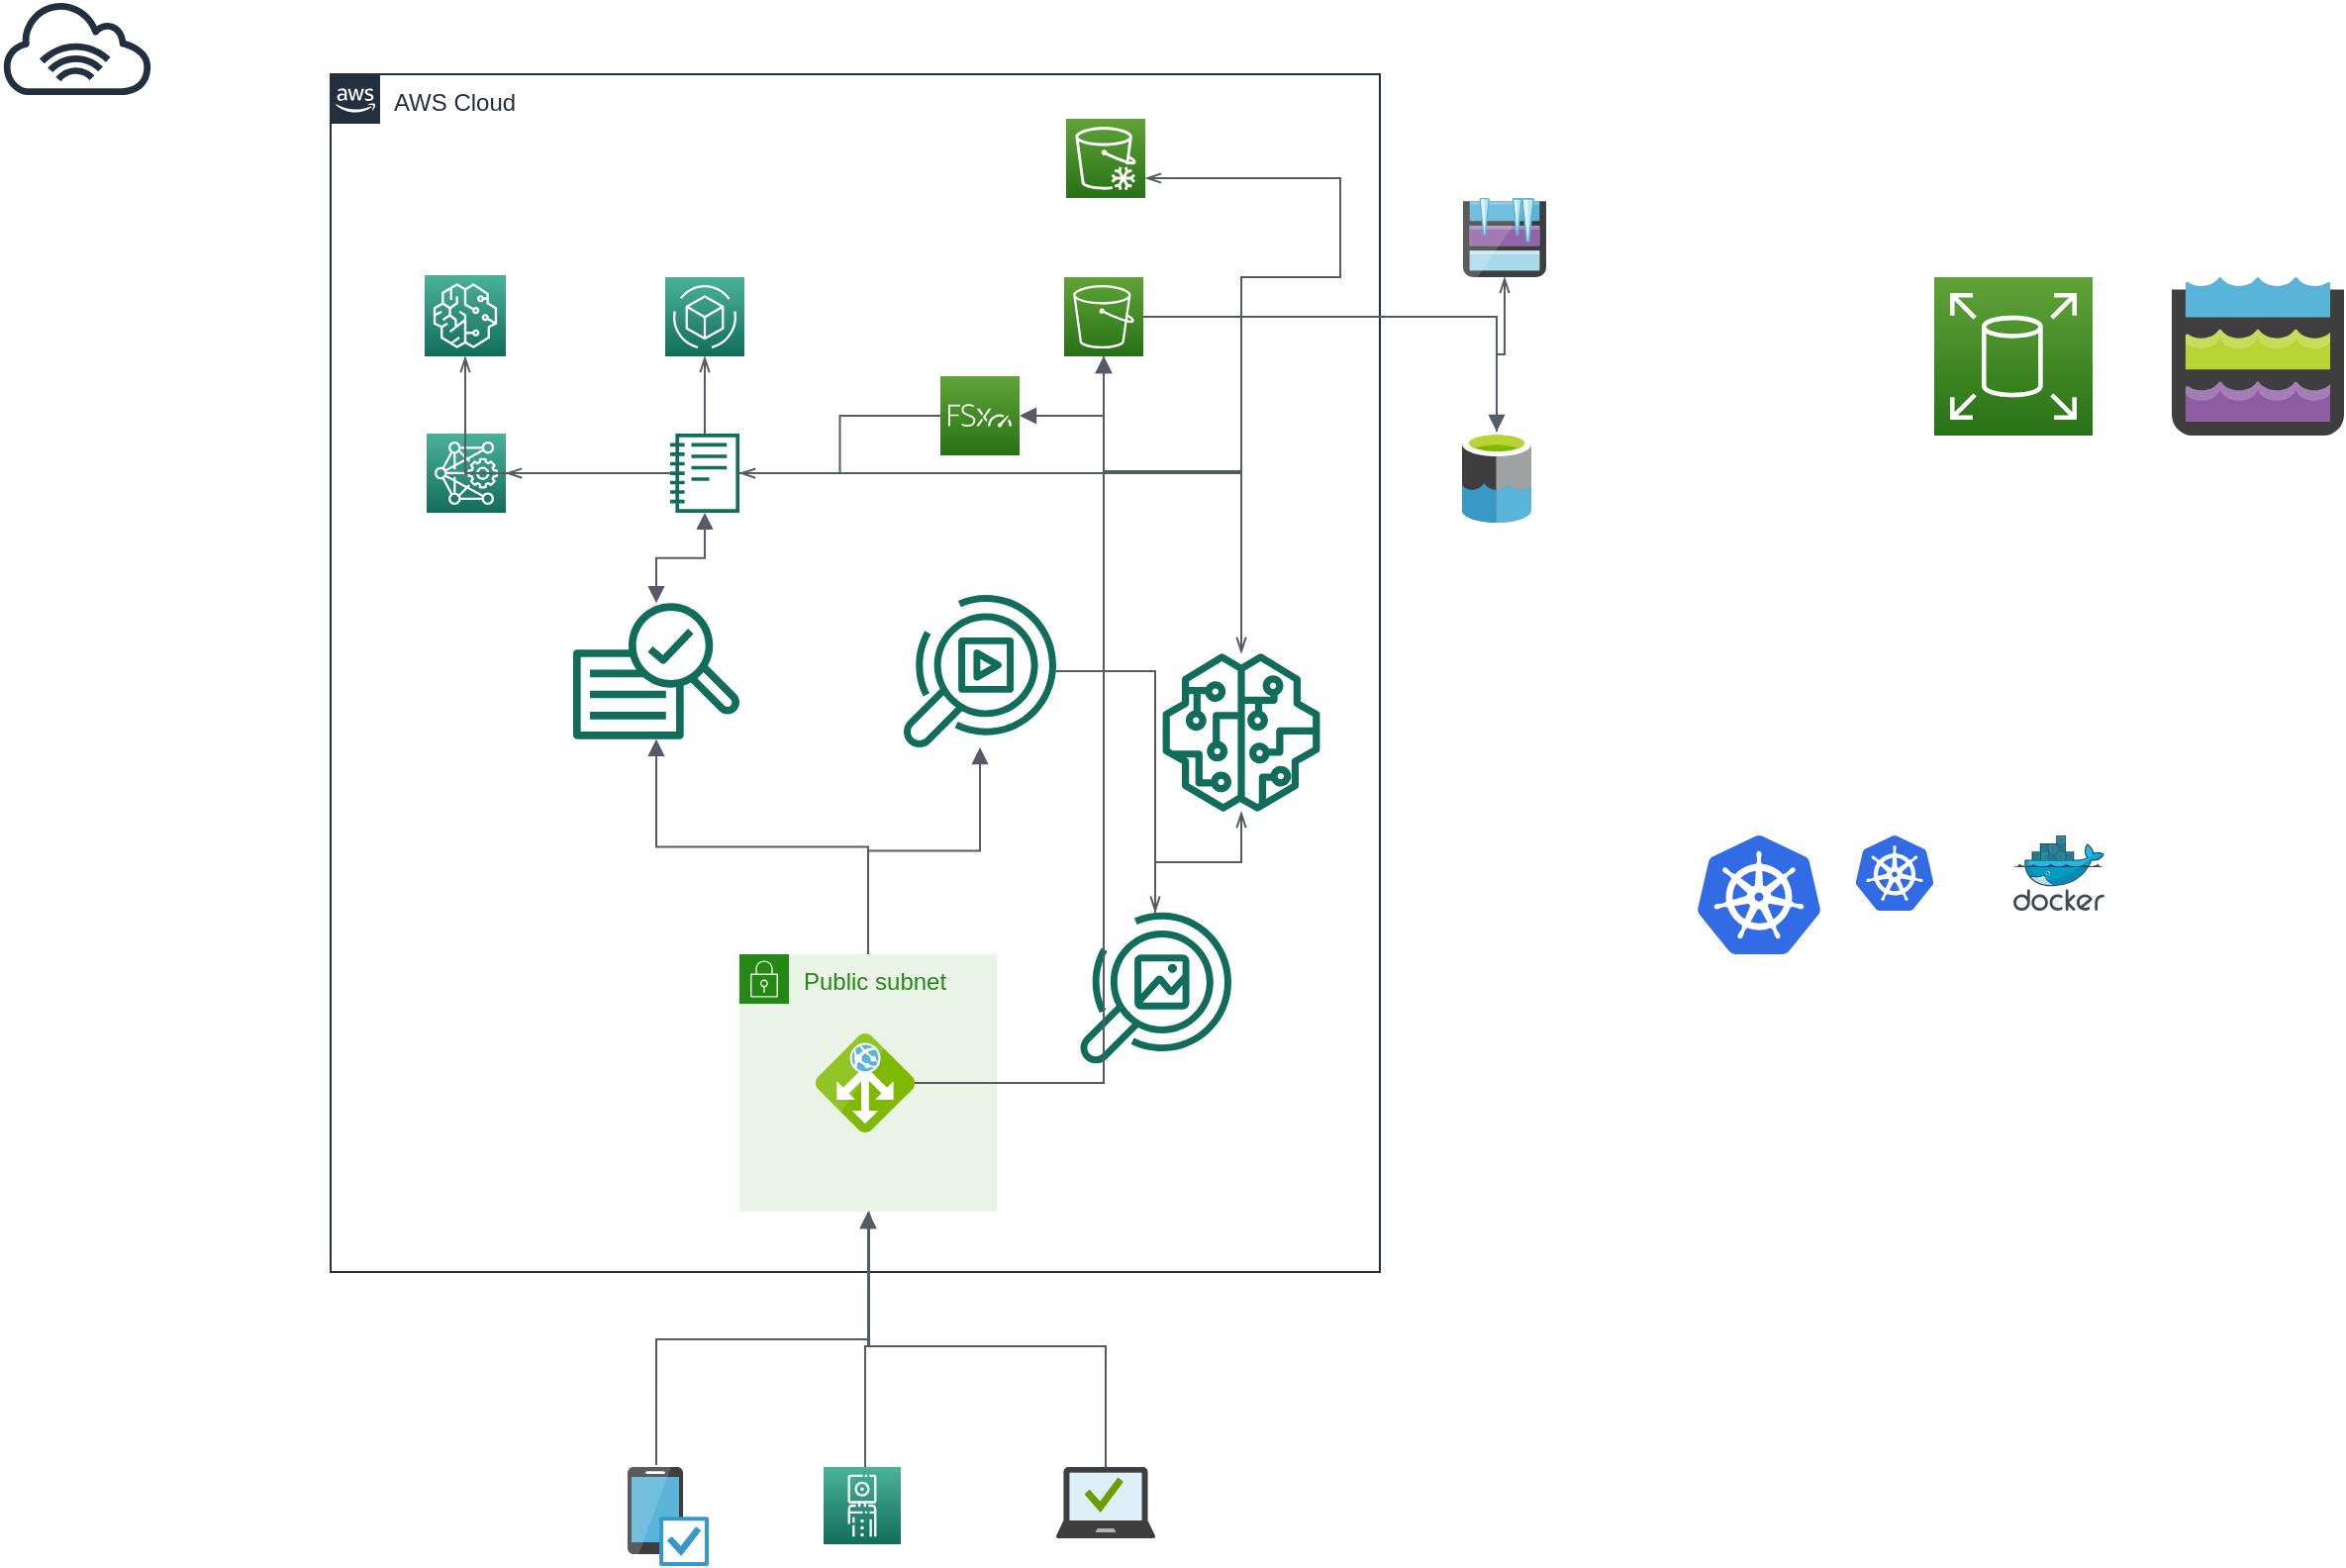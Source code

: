 <mxfile version="12.3.9" type="github" pages="1">
  <diagram id="Vi1aT1RHCRX_PTjctU80" name="Page-1">
    <mxGraphModel dx="1380" dy="774" grid="1" gridSize="10" guides="1" tooltips="1" connect="1" arrows="1" fold="1" page="1" pageScale="1" pageWidth="850" pageHeight="1100" math="0" shadow="0">
      <root>
        <mxCell id="0"/>
        <mxCell id="1" parent="0"/>
        <mxCell id="LKrPCMcQ-oBAEZSnCPAM-34" value="AWS Cloud" style="points=[[0,0],[0.25,0],[0.5,0],[0.75,0],[1,0],[1,0.25],[1,0.5],[1,0.75],[1,1],[0.75,1],[0.5,1],[0.25,1],[0,1],[0,0.75],[0,0.5],[0,0.25]];outlineConnect=0;gradientColor=none;html=1;whiteSpace=wrap;fontSize=12;fontStyle=0;shape=mxgraph.aws4.group;grIcon=mxgraph.aws4.group_aws_cloud_alt;strokeColor=#232F3E;fillColor=none;verticalAlign=top;align=left;spacingLeft=30;fontColor=#232F3E;dashed=0;" vertex="1" parent="1">
          <mxGeometry x="190" y="177.5" width="530" height="605" as="geometry"/>
        </mxCell>
        <mxCell id="LKrPCMcQ-oBAEZSnCPAM-1" value="" style="outlineConnect=0;fontColor=#232F3E;gradientColor=#4AB29A;gradientDirection=north;fillColor=#116D5B;strokeColor=#ffffff;dashed=0;verticalLabelPosition=bottom;verticalAlign=top;align=center;html=1;fontSize=12;fontStyle=0;aspect=fixed;shape=mxgraph.aws4.resourceIcon;resIcon=mxgraph.aws4.apache_mxnet_on_aws;" vertex="1" parent="1">
          <mxGeometry x="359" y="280" width="40" height="40" as="geometry"/>
        </mxCell>
        <mxCell id="LKrPCMcQ-oBAEZSnCPAM-2" value="" style="outlineConnect=0;fontColor=#232F3E;gradientColor=#4AB29A;gradientDirection=north;fillColor=#116D5B;strokeColor=#ffffff;dashed=0;verticalLabelPosition=bottom;verticalAlign=top;align=center;html=1;fontSize=12;fontStyle=0;aspect=fixed;shape=mxgraph.aws4.resourceIcon;resIcon=mxgraph.aws4.deep_learning_amis;" vertex="1" parent="1">
          <mxGeometry x="238.5" y="359" width="40" height="40" as="geometry"/>
        </mxCell>
        <mxCell id="LKrPCMcQ-oBAEZSnCPAM-3" value="" style="outlineConnect=0;fontColor=#232F3E;gradientColor=#4AB29A;gradientDirection=north;fillColor=#116D5B;strokeColor=#ffffff;dashed=0;verticalLabelPosition=bottom;verticalAlign=top;align=center;html=1;fontSize=12;fontStyle=0;aspect=fixed;shape=mxgraph.aws4.resourceIcon;resIcon=mxgraph.aws4.deeplens;" vertex="1" parent="1">
          <mxGeometry x="439" y="881" width="39" height="39" as="geometry"/>
        </mxCell>
        <mxCell id="LKrPCMcQ-oBAEZSnCPAM-4" value="" style="outlineConnect=0;fontColor=#232F3E;gradientColor=#4AB29A;gradientDirection=north;fillColor=#116D5B;strokeColor=#ffffff;dashed=0;verticalLabelPosition=bottom;verticalAlign=top;align=center;html=1;fontSize=12;fontStyle=0;aspect=fixed;shape=mxgraph.aws4.resourceIcon;resIcon=mxgraph.aws4.sagemaker;" vertex="1" parent="1">
          <mxGeometry x="237.5" y="279" width="41" height="41" as="geometry"/>
        </mxCell>
        <mxCell id="LKrPCMcQ-oBAEZSnCPAM-5" value="" style="outlineConnect=0;fontColor=#232F3E;gradientColor=none;fillColor=#116D5B;strokeColor=none;dashed=0;verticalLabelPosition=bottom;verticalAlign=top;align=center;html=1;fontSize=12;fontStyle=0;aspect=fixed;pointerEvents=1;shape=mxgraph.aws4.sagemaker_notebook;" vertex="1" parent="1">
          <mxGeometry x="361.5" y="359" width="35" height="40" as="geometry"/>
        </mxCell>
        <mxCell id="LKrPCMcQ-oBAEZSnCPAM-6" value="" style="outlineConnect=0;fontColor=#232F3E;gradientColor=none;fillColor=#116D5B;strokeColor=none;dashed=0;verticalLabelPosition=bottom;verticalAlign=top;align=center;html=1;fontSize=12;fontStyle=0;aspect=fixed;pointerEvents=1;shape=mxgraph.aws4.sagemaker_model;" vertex="1" parent="1">
          <mxGeometry x="610" y="470" width="80" height="80" as="geometry"/>
        </mxCell>
        <mxCell id="LKrPCMcQ-oBAEZSnCPAM-7" value="" style="outlineConnect=0;fontColor=#232F3E;gradientColor=none;fillColor=#116D5B;strokeColor=none;dashed=0;verticalLabelPosition=bottom;verticalAlign=top;align=center;html=1;fontSize=12;fontStyle=0;aspect=fixed;pointerEvents=1;shape=mxgraph.aws4.sagemaker_train;" vertex="1" parent="1">
          <mxGeometry x="312.5" y="444" width="84" height="70" as="geometry"/>
        </mxCell>
        <mxCell id="LKrPCMcQ-oBAEZSnCPAM-8" value="" style="outlineConnect=0;fontColor=#232F3E;gradientColor=none;fillColor=#116D5B;strokeColor=none;dashed=0;verticalLabelPosition=bottom;verticalAlign=top;align=center;html=1;fontSize=12;fontStyle=0;aspect=fixed;pointerEvents=1;shape=mxgraph.aws4.rekognition_video;" vertex="1" parent="1">
          <mxGeometry x="479.5" y="440" width="77" height="78" as="geometry"/>
        </mxCell>
        <mxCell id="LKrPCMcQ-oBAEZSnCPAM-9" value="" style="outlineConnect=0;fontColor=#232F3E;gradientColor=none;fillColor=#116D5B;strokeColor=none;dashed=0;verticalLabelPosition=bottom;verticalAlign=top;align=center;html=1;fontSize=12;fontStyle=0;aspect=fixed;pointerEvents=1;shape=mxgraph.aws4.rekognition_image;" vertex="1" parent="1">
          <mxGeometry x="568" y="600" width="77" height="78" as="geometry"/>
        </mxCell>
        <mxCell id="LKrPCMcQ-oBAEZSnCPAM-10" value="" style="outlineConnect=0;fontColor=#232F3E;gradientColor=#60A337;gradientDirection=north;fillColor=#277116;strokeColor=#ffffff;dashed=0;verticalLabelPosition=bottom;verticalAlign=top;align=center;html=1;fontSize=12;fontStyle=0;aspect=fixed;shape=mxgraph.aws4.resourceIcon;resIcon=mxgraph.aws4.glacier;" vertex="1" parent="1">
          <mxGeometry x="561.5" y="200" width="40" height="40" as="geometry"/>
        </mxCell>
        <mxCell id="LKrPCMcQ-oBAEZSnCPAM-11" value="" style="outlineConnect=0;fontColor=#232F3E;gradientColor=#60A337;gradientDirection=north;fillColor=#277116;strokeColor=#ffffff;dashed=0;verticalLabelPosition=bottom;verticalAlign=top;align=center;html=1;fontSize=12;fontStyle=0;aspect=fixed;shape=mxgraph.aws4.resourceIcon;resIcon=mxgraph.aws4.s3;" vertex="1" parent="1">
          <mxGeometry x="560.5" y="280" width="40" height="40" as="geometry"/>
        </mxCell>
        <mxCell id="LKrPCMcQ-oBAEZSnCPAM-12" value="" style="outlineConnect=0;fontColor=#232F3E;gradientColor=#60A337;gradientDirection=north;fillColor=#277116;strokeColor=#ffffff;dashed=0;verticalLabelPosition=bottom;verticalAlign=top;align=center;html=1;fontSize=12;fontStyle=0;aspect=fixed;shape=mxgraph.aws4.resourceIcon;resIcon=mxgraph.aws4.fsx_for_lustre;" vertex="1" parent="1">
          <mxGeometry x="498" y="330" width="40" height="40" as="geometry"/>
        </mxCell>
        <mxCell id="LKrPCMcQ-oBAEZSnCPAM-15" value="" style="aspect=fixed;html=1;points=[];align=center;image;fontSize=12;image=img/lib/mscae/Kubernetes.svg;" vertex="1" parent="1">
          <mxGeometry x="880" y="562" width="63" height="60" as="geometry"/>
        </mxCell>
        <mxCell id="LKrPCMcQ-oBAEZSnCPAM-16" value="" style="aspect=fixed;html=1;points=[];align=center;image;fontSize=12;image=img/lib/mscae/Docker.svg;" vertex="1" parent="1">
          <mxGeometry x="1040" y="562" width="46" height="38" as="geometry"/>
        </mxCell>
        <mxCell id="LKrPCMcQ-oBAEZSnCPAM-22" value="" style="aspect=fixed;html=1;points=[];align=center;image;fontSize=12;image=img/lib/mscae/Data_Lake.svg;" vertex="1" parent="1">
          <mxGeometry x="761.5" y="358" width="35" height="46" as="geometry"/>
        </mxCell>
        <mxCell id="LKrPCMcQ-oBAEZSnCPAM-23" value="" style="aspect=fixed;html=1;points=[];align=center;image;fontSize=12;image=img/lib/mscae/Managed_Desktop.svg;" vertex="1" parent="1">
          <mxGeometry x="556.5" y="881" width="50" height="36" as="geometry"/>
        </mxCell>
        <mxCell id="LKrPCMcQ-oBAEZSnCPAM-24" value="" style="aspect=fixed;html=1;points=[];align=center;image;fontSize=12;image=img/lib/mscae/Device_Compliance.svg;" vertex="1" parent="1">
          <mxGeometry x="340" y="881" width="41" height="50" as="geometry"/>
        </mxCell>
        <mxCell id="LKrPCMcQ-oBAEZSnCPAM-28" value="" style="outlineConnect=0;fontColor=#232F3E;gradientColor=#60A337;gradientDirection=north;fillColor=#277116;strokeColor=#ffffff;dashed=0;verticalLabelPosition=bottom;verticalAlign=top;align=center;html=1;fontSize=12;fontStyle=0;aspect=fixed;shape=mxgraph.aws4.resourceIcon;resIcon=mxgraph.aws4.elastic_block_store;" vertex="1" parent="1">
          <mxGeometry x="1000" y="280" width="80" height="80" as="geometry"/>
        </mxCell>
        <mxCell id="LKrPCMcQ-oBAEZSnCPAM-29" value="" style="aspect=fixed;html=1;points=[];align=center;image;fontSize=12;image=img/lib/mscae/Kubernetes.svg;" vertex="1" parent="1">
          <mxGeometry x="960" y="562" width="40" height="38" as="geometry"/>
        </mxCell>
        <mxCell id="LKrPCMcQ-oBAEZSnCPAM-31" value="" style="aspect=fixed;html=1;points=[];align=center;image;fontSize=12;image=img/lib/mscae/Data_Lake_Storage.svg;" vertex="1" parent="1">
          <mxGeometry x="1120" y="280" width="87" height="80" as="geometry"/>
        </mxCell>
        <mxCell id="LKrPCMcQ-oBAEZSnCPAM-32" value="" style="aspect=fixed;html=1;points=[];align=center;image;fontSize=12;image=img/lib/mscae/Archive_Storage.svg;" vertex="1" parent="1">
          <mxGeometry x="762" y="240" width="42" height="40" as="geometry"/>
        </mxCell>
        <mxCell id="LKrPCMcQ-oBAEZSnCPAM-33" value="" style="outlineConnect=0;fontColor=#232F3E;gradientColor=none;fillColor=#232F3E;strokeColor=none;dashed=0;verticalLabelPosition=bottom;verticalAlign=top;align=center;html=1;fontSize=12;fontStyle=0;aspect=fixed;pointerEvents=1;shape=mxgraph.aws4.internet_alt1;" vertex="1" parent="1">
          <mxGeometry x="23" y="140" width="78" height="48" as="geometry"/>
        </mxCell>
        <mxCell id="LKrPCMcQ-oBAEZSnCPAM-44" value="" style="group" vertex="1" connectable="0" parent="1">
          <mxGeometry x="396.5" y="622" width="130" height="130" as="geometry"/>
        </mxCell>
        <mxCell id="LKrPCMcQ-oBAEZSnCPAM-36" value="Public subnet" style="points=[[0,0],[0.25,0],[0.5,0],[0.75,0],[1,0],[1,0.25],[1,0.5],[1,0.75],[1,1],[0.75,1],[0.5,1],[0.25,1],[0,1],[0,0.75],[0,0.5],[0,0.25]];outlineConnect=0;gradientColor=none;html=1;whiteSpace=wrap;fontSize=12;fontStyle=0;shape=mxgraph.aws4.group;grIcon=mxgraph.aws4.group_security_group;grStroke=0;strokeColor=#248814;fillColor=#E9F3E6;verticalAlign=top;align=left;spacingLeft=30;fontColor=#248814;dashed=0;" vertex="1" parent="LKrPCMcQ-oBAEZSnCPAM-44">
          <mxGeometry width="130" height="130" as="geometry"/>
        </mxCell>
        <mxCell id="LKrPCMcQ-oBAEZSnCPAM-27" value="" style="aspect=fixed;html=1;points=[];align=center;image;fontSize=12;image=img/lib/mscae/Application_Gateway.svg;" vertex="1" parent="LKrPCMcQ-oBAEZSnCPAM-44">
          <mxGeometry x="38.5" y="40" width="50" height="50" as="geometry"/>
        </mxCell>
        <mxCell id="LKrPCMcQ-oBAEZSnCPAM-45" value="" style="edgeStyle=orthogonalEdgeStyle;html=1;endArrow=block;elbow=vertical;startArrow=none;endFill=1;strokeColor=#545B64;rounded=0;exitX=0.354;exitY=-0.02;exitDx=0;exitDy=0;exitPerimeter=0;" edge="1" parent="1" source="LKrPCMcQ-oBAEZSnCPAM-24" target="LKrPCMcQ-oBAEZSnCPAM-36">
          <mxGeometry width="100" relative="1" as="geometry">
            <mxPoint x="380" y="840" as="sourcePoint"/>
            <mxPoint x="480" y="840" as="targetPoint"/>
          </mxGeometry>
        </mxCell>
        <mxCell id="LKrPCMcQ-oBAEZSnCPAM-46" value="" style="edgeStyle=orthogonalEdgeStyle;html=1;endArrow=block;elbow=vertical;startArrow=none;endFill=1;strokeColor=#545B64;rounded=0;entryX=0.5;entryY=1;entryDx=0;entryDy=0;" edge="1" parent="1" source="LKrPCMcQ-oBAEZSnCPAM-23" target="LKrPCMcQ-oBAEZSnCPAM-36">
          <mxGeometry width="100" relative="1" as="geometry">
            <mxPoint x="170" y="860" as="sourcePoint"/>
            <mxPoint x="270" y="860" as="targetPoint"/>
            <Array as="points">
              <mxPoint x="582" y="820"/>
              <mxPoint x="462" y="820"/>
            </Array>
          </mxGeometry>
        </mxCell>
        <mxCell id="LKrPCMcQ-oBAEZSnCPAM-47" value="" style="edgeStyle=orthogonalEdgeStyle;html=1;endArrow=openThin;elbow=vertical;startArrow=none;endFill=0;strokeColor=#545B64;rounded=0;" edge="1" parent="1" source="LKrPCMcQ-oBAEZSnCPAM-3" target="LKrPCMcQ-oBAEZSnCPAM-36">
          <mxGeometry width="100" relative="1" as="geometry">
            <mxPoint x="130" y="910" as="sourcePoint"/>
            <mxPoint x="230" y="910" as="targetPoint"/>
            <Array as="points">
              <mxPoint x="460" y="820"/>
              <mxPoint x="462" y="820"/>
            </Array>
          </mxGeometry>
        </mxCell>
        <mxCell id="LKrPCMcQ-oBAEZSnCPAM-48" value="" style="edgeStyle=orthogonalEdgeStyle;html=1;endArrow=block;elbow=vertical;startArrow=none;endFill=1;strokeColor=#545B64;rounded=0;" edge="1" parent="1" source="LKrPCMcQ-oBAEZSnCPAM-36" target="LKrPCMcQ-oBAEZSnCPAM-7">
          <mxGeometry width="100" relative="1" as="geometry">
            <mxPoint x="300" y="580" as="sourcePoint"/>
            <mxPoint x="400" y="580" as="targetPoint"/>
          </mxGeometry>
        </mxCell>
        <mxCell id="LKrPCMcQ-oBAEZSnCPAM-49" value="" style="edgeStyle=orthogonalEdgeStyle;html=1;endArrow=block;elbow=vertical;startArrow=none;endFill=1;strokeColor=#545B64;rounded=0;" edge="1" parent="1" source="LKrPCMcQ-oBAEZSnCPAM-36" target="LKrPCMcQ-oBAEZSnCPAM-8">
          <mxGeometry width="100" relative="1" as="geometry">
            <mxPoint x="550" y="590" as="sourcePoint"/>
            <mxPoint x="650" y="590" as="targetPoint"/>
          </mxGeometry>
        </mxCell>
        <mxCell id="LKrPCMcQ-oBAEZSnCPAM-50" value="" style="edgeStyle=orthogonalEdgeStyle;html=1;endArrow=openThin;elbow=vertical;startArrow=none;endFill=0;strokeColor=#545B64;rounded=0;" edge="1" parent="1" source="LKrPCMcQ-oBAEZSnCPAM-8" target="LKrPCMcQ-oBAEZSnCPAM-9">
          <mxGeometry width="100" relative="1" as="geometry">
            <mxPoint x="580" y="520" as="sourcePoint"/>
            <mxPoint x="680" y="520" as="targetPoint"/>
          </mxGeometry>
        </mxCell>
        <mxCell id="LKrPCMcQ-oBAEZSnCPAM-51" value="" style="edgeStyle=orthogonalEdgeStyle;html=1;endArrow=openThin;elbow=vertical;startArrow=none;endFill=0;strokeColor=#545B64;rounded=0;" edge="1" parent="1" source="LKrPCMcQ-oBAEZSnCPAM-9" target="LKrPCMcQ-oBAEZSnCPAM-6">
          <mxGeometry width="100" relative="1" as="geometry">
            <mxPoint x="600" y="500" as="sourcePoint"/>
            <mxPoint x="700" y="500" as="targetPoint"/>
          </mxGeometry>
        </mxCell>
        <mxCell id="LKrPCMcQ-oBAEZSnCPAM-52" value="" style="edgeStyle=orthogonalEdgeStyle;html=1;endArrow=openThin;elbow=vertical;startArrow=none;endFill=0;strokeColor=#545B64;rounded=0;" edge="1" parent="1" source="LKrPCMcQ-oBAEZSnCPAM-5" target="LKrPCMcQ-oBAEZSnCPAM-6">
          <mxGeometry width="100" relative="1" as="geometry">
            <mxPoint x="360" y="330" as="sourcePoint"/>
            <mxPoint x="460" y="330" as="targetPoint"/>
          </mxGeometry>
        </mxCell>
        <mxCell id="LKrPCMcQ-oBAEZSnCPAM-53" value="" style="edgeStyle=orthogonalEdgeStyle;html=1;endArrow=openThin;elbow=vertical;startArrow=none;endFill=0;strokeColor=#545B64;rounded=0;" edge="1" parent="1" source="LKrPCMcQ-oBAEZSnCPAM-5" target="LKrPCMcQ-oBAEZSnCPAM-2">
          <mxGeometry width="100" relative="1" as="geometry">
            <mxPoint x="210" y="450" as="sourcePoint"/>
            <mxPoint x="310" y="450" as="targetPoint"/>
          </mxGeometry>
        </mxCell>
        <mxCell id="LKrPCMcQ-oBAEZSnCPAM-54" value="" style="edgeStyle=orthogonalEdgeStyle;html=1;endArrow=openThin;elbow=vertical;startArrow=none;endFill=0;strokeColor=#545B64;rounded=0;" edge="1" parent="1" source="LKrPCMcQ-oBAEZSnCPAM-5" target="LKrPCMcQ-oBAEZSnCPAM-4">
          <mxGeometry width="100" relative="1" as="geometry">
            <mxPoint x="270" y="220" as="sourcePoint"/>
            <mxPoint x="370" y="220" as="targetPoint"/>
          </mxGeometry>
        </mxCell>
        <mxCell id="LKrPCMcQ-oBAEZSnCPAM-55" value="" style="edgeStyle=orthogonalEdgeStyle;html=1;endArrow=openThin;elbow=vertical;startArrow=none;endFill=0;strokeColor=#545B64;rounded=0;" edge="1" parent="1" source="LKrPCMcQ-oBAEZSnCPAM-5" target="LKrPCMcQ-oBAEZSnCPAM-1">
          <mxGeometry width="100" relative="1" as="geometry">
            <mxPoint x="300" y="220" as="sourcePoint"/>
            <mxPoint x="400" y="220" as="targetPoint"/>
          </mxGeometry>
        </mxCell>
        <mxCell id="LKrPCMcQ-oBAEZSnCPAM-57" value="" style="edgeStyle=orthogonalEdgeStyle;html=1;endArrow=block;elbow=vertical;startArrow=block;startFill=1;endFill=1;strokeColor=#545B64;rounded=0;" edge="1" parent="1" source="LKrPCMcQ-oBAEZSnCPAM-7" target="LKrPCMcQ-oBAEZSnCPAM-5">
          <mxGeometry width="100" relative="1" as="geometry">
            <mxPoint x="230" y="430" as="sourcePoint"/>
            <mxPoint x="330" y="430" as="targetPoint"/>
          </mxGeometry>
        </mxCell>
        <mxCell id="LKrPCMcQ-oBAEZSnCPAM-58" value="" style="edgeStyle=orthogonalEdgeStyle;html=1;endArrow=block;elbow=vertical;startArrow=none;endFill=1;strokeColor=#545B64;rounded=0;" edge="1" parent="1" source="LKrPCMcQ-oBAEZSnCPAM-27" target="LKrPCMcQ-oBAEZSnCPAM-11">
          <mxGeometry width="100" relative="1" as="geometry">
            <mxPoint x="570" y="600" as="sourcePoint"/>
            <mxPoint x="670" y="600" as="targetPoint"/>
          </mxGeometry>
        </mxCell>
        <mxCell id="LKrPCMcQ-oBAEZSnCPAM-59" value="" style="edgeStyle=orthogonalEdgeStyle;html=1;endArrow=block;elbow=vertical;startArrow=block;startFill=1;endFill=1;strokeColor=#545B64;rounded=0;" edge="1" parent="1" source="LKrPCMcQ-oBAEZSnCPAM-12" target="LKrPCMcQ-oBAEZSnCPAM-11">
          <mxGeometry width="100" relative="1" as="geometry">
            <mxPoint x="580" y="460" as="sourcePoint"/>
            <mxPoint x="680" y="460" as="targetPoint"/>
          </mxGeometry>
        </mxCell>
        <mxCell id="LKrPCMcQ-oBAEZSnCPAM-60" value="" style="edgeStyle=orthogonalEdgeStyle;html=1;endArrow=openThin;elbow=vertical;startArrow=none;endFill=0;strokeColor=#545B64;rounded=0;" edge="1" parent="1" source="LKrPCMcQ-oBAEZSnCPAM-11" target="LKrPCMcQ-oBAEZSnCPAM-10">
          <mxGeometry width="100" relative="1" as="geometry">
            <mxPoint x="580" y="300" as="sourcePoint"/>
            <mxPoint x="680" y="300" as="targetPoint"/>
            <Array as="points">
              <mxPoint x="581" y="378"/>
              <mxPoint x="650" y="378"/>
              <mxPoint x="650" y="280"/>
              <mxPoint x="700" y="280"/>
              <mxPoint x="700" y="230"/>
            </Array>
          </mxGeometry>
        </mxCell>
        <mxCell id="LKrPCMcQ-oBAEZSnCPAM-61" value="" style="edgeStyle=orthogonalEdgeStyle;html=1;endArrow=openThin;elbow=vertical;startArrow=none;endFill=0;strokeColor=#545B64;rounded=0;" edge="1" parent="1" source="LKrPCMcQ-oBAEZSnCPAM-22" target="LKrPCMcQ-oBAEZSnCPAM-32">
          <mxGeometry width="100" relative="1" as="geometry">
            <mxPoint x="730" y="300" as="sourcePoint"/>
            <mxPoint x="830" y="300" as="targetPoint"/>
          </mxGeometry>
        </mxCell>
        <mxCell id="LKrPCMcQ-oBAEZSnCPAM-62" value="" style="edgeStyle=orthogonalEdgeStyle;html=1;endArrow=block;elbow=vertical;startArrow=none;endFill=1;strokeColor=#545B64;rounded=0;" edge="1" parent="1" source="LKrPCMcQ-oBAEZSnCPAM-11" target="LKrPCMcQ-oBAEZSnCPAM-22">
          <mxGeometry width="100" relative="1" as="geometry">
            <mxPoint x="730" y="480" as="sourcePoint"/>
            <mxPoint x="830" y="480" as="targetPoint"/>
          </mxGeometry>
        </mxCell>
        <mxCell id="LKrPCMcQ-oBAEZSnCPAM-63" value="" style="edgeStyle=orthogonalEdgeStyle;html=1;endArrow=none;elbow=vertical;startArrow=openThin;startFill=0;strokeColor=#545B64;rounded=0;" edge="1" parent="1" source="LKrPCMcQ-oBAEZSnCPAM-5" target="LKrPCMcQ-oBAEZSnCPAM-12">
          <mxGeometry width="100" relative="1" as="geometry">
            <mxPoint x="560" y="450" as="sourcePoint"/>
            <mxPoint x="660" y="450" as="targetPoint"/>
          </mxGeometry>
        </mxCell>
      </root>
    </mxGraphModel>
  </diagram>
</mxfile>
